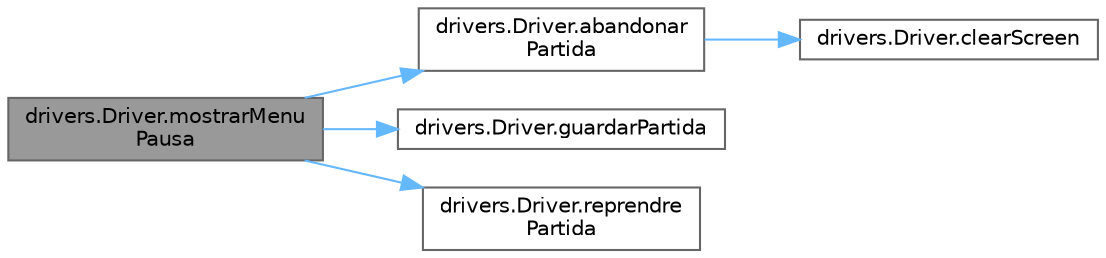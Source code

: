 digraph "drivers.Driver.mostrarMenuPausa"
{
 // INTERACTIVE_SVG=YES
 // LATEX_PDF_SIZE
  bgcolor="transparent";
  edge [fontname=Helvetica,fontsize=10,labelfontname=Helvetica,labelfontsize=10];
  node [fontname=Helvetica,fontsize=10,shape=box,height=0.2,width=0.4];
  rankdir="LR";
  Node1 [id="Node000001",label="drivers.Driver.mostrarMenu\lPausa",height=0.2,width=0.4,color="gray40", fillcolor="grey60", style="filled", fontcolor="black",tooltip="Mostra el menú de pausa."];
  Node1 -> Node2 [id="edge1_Node000001_Node000002",color="steelblue1",style="solid",tooltip=" "];
  Node2 [id="Node000002",label="drivers.Driver.abandonar\lPartida",height=0.2,width=0.4,color="grey40", fillcolor="white", style="filled",URL="$classdrivers_1_1_driver.html#ac619a13f9534e9347b26fae373236cfd",tooltip="Abandona la partida actual."];
  Node2 -> Node3 [id="edge2_Node000002_Node000003",color="steelblue1",style="solid",tooltip=" "];
  Node3 [id="Node000003",label="drivers.Driver.clearScreen",height=0.2,width=0.4,color="grey40", fillcolor="white", style="filled",URL="$classdrivers_1_1_driver.html#a8bc044826a5994373681c23cc5555bce",tooltip="Neteja la pantalla del terminal."];
  Node1 -> Node4 [id="edge3_Node000001_Node000004",color="steelblue1",style="solid",tooltip=" "];
  Node4 [id="Node000004",label="drivers.Driver.guardarPartida",height=0.2,width=0.4,color="grey40", fillcolor="white", style="filled",URL="$classdrivers_1_1_driver.html#ac54b560952a6b33f46dfb41fa9cdb421",tooltip="Permet guardar la partida i torna a la pantalla d'inici."];
  Node1 -> Node5 [id="edge4_Node000001_Node000005",color="steelblue1",style="solid",tooltip=" "];
  Node5 [id="Node000005",label="drivers.Driver.reprendre\lPartida",height=0.2,width=0.4,color="grey40", fillcolor="white", style="filled",URL="$classdrivers_1_1_driver.html#a54fdfdd4f8f7e6333ada1d3dee920f44",tooltip="Reanuda una partida pausada."];
}
